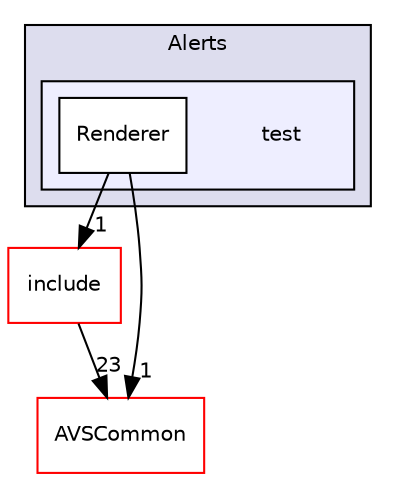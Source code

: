 digraph "/workplace/avs-device-sdk/CapabilityAgents/Alerts/test" {
  compound=true
  node [ fontsize="10", fontname="Helvetica"];
  edge [ labelfontsize="10", labelfontname="Helvetica"];
  subgraph clusterdir_6a3d888c77d91a2c06c3ff7a43c42895 {
    graph [ bgcolor="#ddddee", pencolor="black", label="Alerts" fontname="Helvetica", fontsize="10", URL="dir_6a3d888c77d91a2c06c3ff7a43c42895.html"]
  subgraph clusterdir_579390d8ffdcec981a107f091315ddee {
    graph [ bgcolor="#eeeeff", pencolor="black", label="" URL="dir_579390d8ffdcec981a107f091315ddee.html"];
    dir_579390d8ffdcec981a107f091315ddee [shape=plaintext label="test"];
    dir_e9067e74b528d8803cd4dd2d4e41042c [shape=box label="Renderer" color="black" fillcolor="white" style="filled" URL="dir_e9067e74b528d8803cd4dd2d4e41042c.html"];
  }
  }
  dir_32ca2b1be26df65d1a152938de056228 [shape=box label="include" fillcolor="white" style="filled" color="red" URL="dir_32ca2b1be26df65d1a152938de056228.html"];
  dir_13e65effb2bde530b17b3d5eefcd0266 [shape=box label="AVSCommon" fillcolor="white" style="filled" color="red" URL="dir_13e65effb2bde530b17b3d5eefcd0266.html"];
  dir_32ca2b1be26df65d1a152938de056228->dir_13e65effb2bde530b17b3d5eefcd0266 [headlabel="23", labeldistance=1.5 headhref="dir_000103_000015.html"];
  dir_e9067e74b528d8803cd4dd2d4e41042c->dir_32ca2b1be26df65d1a152938de056228 [headlabel="1", labeldistance=1.5 headhref="dir_000142_000103.html"];
  dir_e9067e74b528d8803cd4dd2d4e41042c->dir_13e65effb2bde530b17b3d5eefcd0266 [headlabel="1", labeldistance=1.5 headhref="dir_000142_000015.html"];
}
